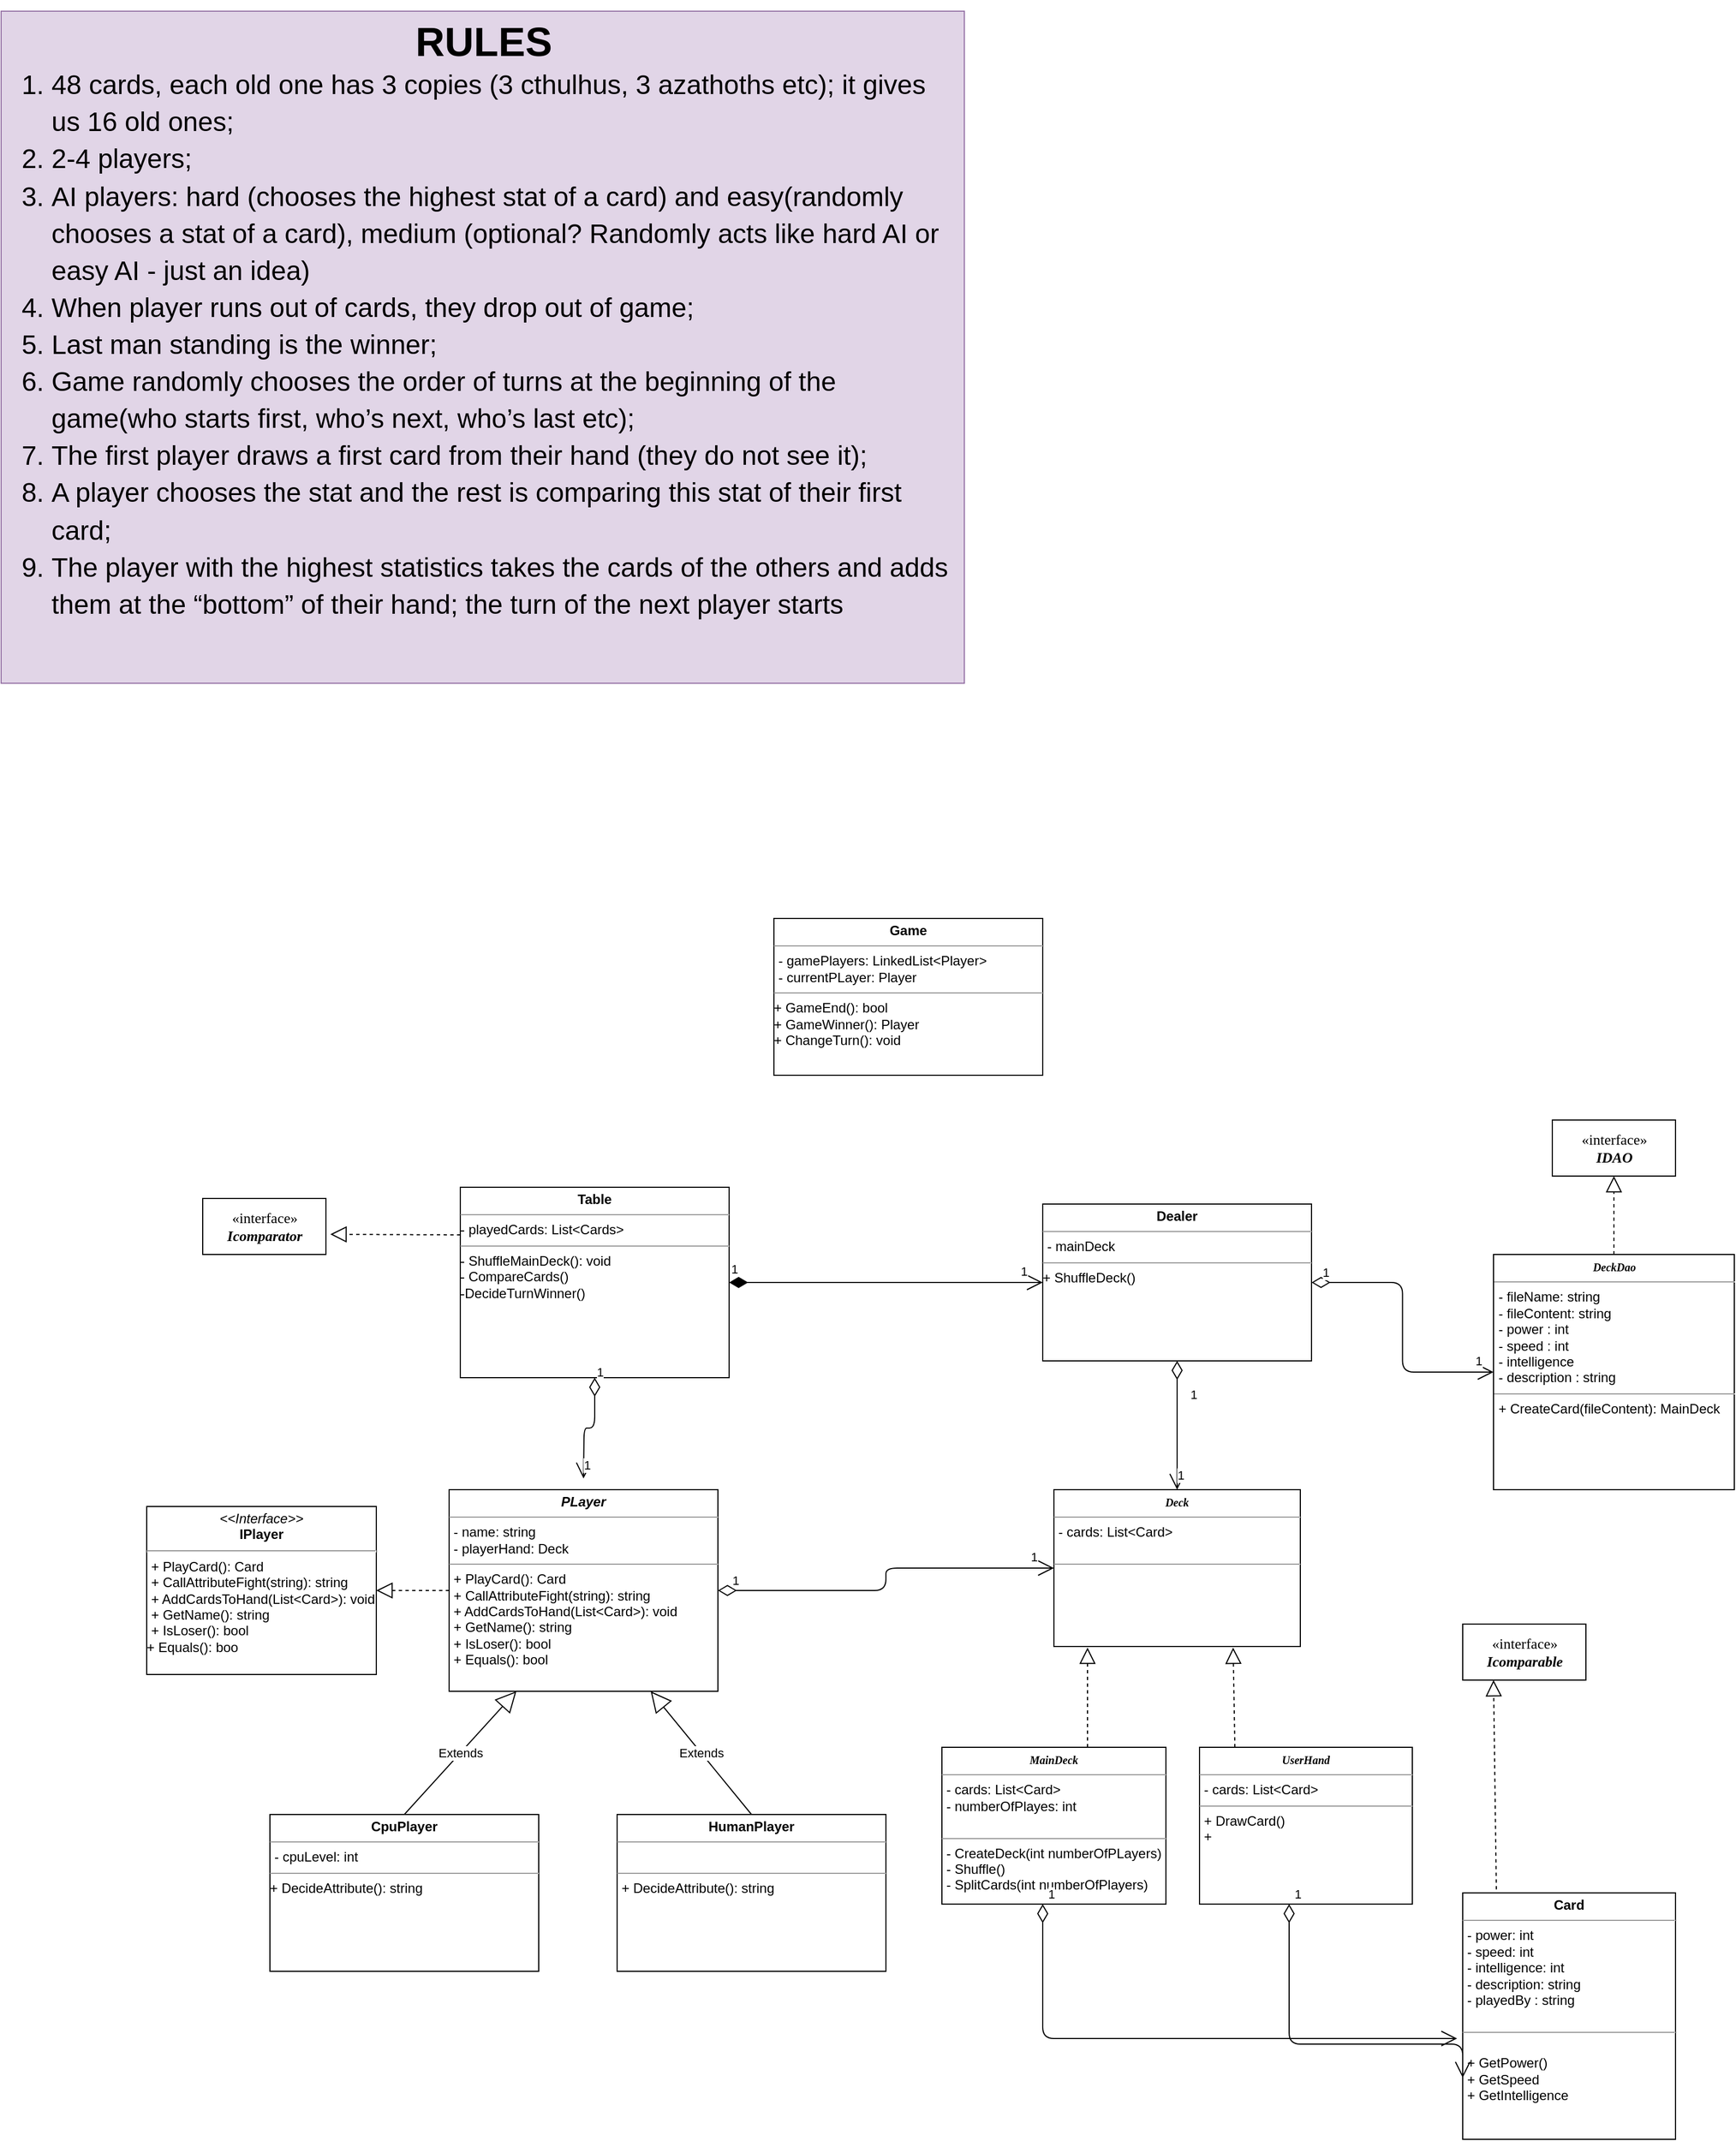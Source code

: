 <mxfile version="13.3.4" type="google"><diagram name="Page-1" id="c4acf3e9-155e-7222-9cf6-157b1a14988f"><mxGraphModel dx="3346" dy="1972" grid="1" gridSize="10" guides="1" tooltips="1" connect="1" arrows="1" fold="1" page="1" pageScale="1" pageWidth="850" pageHeight="1100" background="#ffffff" math="0" shadow="0"><root><mxCell id="0"/><mxCell id="1" parent="0"/><mxCell id="5d2195bd80daf111-9" value="&lt;p style=&quot;margin: 0px ; margin-top: 4px ; text-align: center&quot;&gt;&lt;b&gt;Card&lt;/b&gt;&lt;/p&gt;&lt;hr size=&quot;1&quot;&gt;&lt;p style=&quot;margin: 0px ; margin-left: 4px&quot;&gt;- power: int&lt;br&gt;- speed: int&lt;/p&gt;&lt;p style=&quot;margin: 0px ; margin-left: 4px&quot;&gt;- intelligence: int&lt;/p&gt;&lt;p style=&quot;margin: 0px ; margin-left: 4px&quot;&gt;- description: string&lt;/p&gt;&lt;p style=&quot;margin: 0px ; margin-left: 4px&quot;&gt;- playedBy : string&lt;/p&gt;&lt;p style=&quot;margin: 0px ; margin-left: 4px&quot;&gt;&lt;br&gt;&lt;/p&gt;&lt;hr size=&quot;1&quot;&gt;&lt;p style=&quot;margin: 0px ; margin-left: 4px&quot;&gt;&lt;br&gt;+ GetPower()&lt;/p&gt;&lt;p style=&quot;margin: 0px ; margin-left: 4px&quot;&gt;+ GetSpeed&lt;/p&gt;&lt;p style=&quot;margin: 0px ; margin-left: 4px&quot;&gt;+ GetIntelligence&lt;/p&gt;&lt;p style=&quot;margin: 0px ; margin-left: 4px&quot;&gt;&lt;br&gt;&lt;/p&gt;" style="verticalAlign=top;align=left;overflow=fill;fontSize=12;fontFamily=Helvetica;html=1;rounded=0;shadow=0;comic=0;labelBackgroundColor=none;strokeWidth=1" parent="1" vertex="1"><mxGeometry x="375" y="640" width="190" height="220" as="geometry"/></mxCell><mxCell id="5d2195bd80daf111-13" value="&lt;font style=&quot;font-size: 13px&quot;&gt;«interface»&lt;br&gt;&lt;i&gt;&lt;b&gt;Icomparable&lt;/b&gt;&lt;/i&gt;&lt;/font&gt;" style="html=1;rounded=0;shadow=0;comic=0;labelBackgroundColor=none;strokeWidth=1;fontFamily=Verdana;fontSize=10;align=center;" parent="1" vertex="1"><mxGeometry x="375" y="400" width="110" height="50" as="geometry"/></mxCell><mxCell id="zJbqKSlz1I0cdjYQfldE-4" value="" style="endArrow=block;dashed=1;endFill=0;endSize=12;html=1;entryX=0.25;entryY=1;entryDx=0;entryDy=0;exitX=0.158;exitY=-0.014;exitDx=0;exitDy=0;exitPerimeter=0;" parent="1" source="5d2195bd80daf111-9" target="5d2195bd80daf111-13" edge="1"><mxGeometry width="160" relative="1" as="geometry"><mxPoint x="403" y="600" as="sourcePoint"/><mxPoint x="220" y="587" as="targetPoint"/></mxGeometry></mxCell><mxCell id="zJbqKSlz1I0cdjYQfldE-5" value="&lt;p style=&quot;margin: 0px ; margin-top: 4px ; text-align: center&quot;&gt;&lt;i style=&quot;font-family: &amp;#34;verdana&amp;#34; ; font-size: 10px&quot;&gt;&lt;b&gt;Deck&lt;/b&gt;&lt;/i&gt;&lt;br&gt;&lt;/p&gt;&lt;hr size=&quot;1&quot;&gt;&lt;p style=&quot;margin: 0px ; margin-left: 4px&quot;&gt;&lt;span&gt;- cards: List&amp;lt;Card&amp;gt;&lt;/span&gt;&lt;br&gt;&lt;/p&gt;&lt;p style=&quot;margin: 0px ; margin-left: 4px&quot;&gt;&lt;br&gt;&lt;/p&gt;&lt;hr size=&quot;1&quot;&gt;&lt;p style=&quot;margin: 0px ; margin-left: 4px&quot;&gt;&lt;br&gt;&lt;/p&gt;" style="verticalAlign=top;align=left;overflow=fill;fontSize=12;fontFamily=Helvetica;html=1;rounded=0;shadow=0;comic=0;labelBackgroundColor=none;strokeWidth=1" parent="1" vertex="1"><mxGeometry x="10" y="280" width="220" height="140" as="geometry"/></mxCell><mxCell id="knvV5cfV0-kSAaih6F3k-11" value="&lt;p style=&quot;margin: 0px ; margin-top: 4px ; text-align: center&quot;&gt;&lt;i&gt;&lt;b&gt;PLayer&lt;/b&gt;&lt;/i&gt;&lt;br&gt;&lt;/p&gt;&lt;hr size=&quot;1&quot;&gt;&lt;p style=&quot;margin: 0px ; margin-left: 4px&quot;&gt;- name: string&lt;/p&gt;&lt;p style=&quot;margin: 0px ; margin-left: 4px&quot;&gt;- playerHand: Deck&lt;br&gt;&lt;/p&gt;&lt;hr size=&quot;1&quot;&gt;&lt;p style=&quot;margin: 0px ; margin-left: 4px&quot;&gt;+ PlayCard(): Card&lt;br&gt;+ CallAttributeFight(string): string&lt;br&gt;&lt;/p&gt;&lt;p style=&quot;margin: 0px ; margin-left: 4px&quot;&gt;+ AddCardsToHand(List&amp;lt;Card&amp;gt;): void&lt;/p&gt;&lt;p style=&quot;margin: 0px ; margin-left: 4px&quot;&gt;+ GetName(): string&lt;br&gt;&lt;/p&gt;&lt;p style=&quot;margin: 0px ; margin-left: 4px&quot;&gt;+ IsLoser(): bool&lt;/p&gt;&lt;p style=&quot;margin: 0px ; margin-left: 4px&quot;&gt;+ Equals(): bool&lt;br&gt;&lt;/p&gt;&lt;p style=&quot;margin: 0px ; margin-left: 4px&quot;&gt;&lt;br&gt;&lt;/p&gt;" style="verticalAlign=top;align=left;overflow=fill;fontSize=12;fontFamily=Helvetica;html=1;rounded=0;shadow=0;comic=0;labelBackgroundColor=none;strokeWidth=1" parent="1" vertex="1"><mxGeometry x="-530" y="280" width="240" height="180" as="geometry"/></mxCell><mxCell id="zJbqKSlz1I0cdjYQfldE-6" value="&lt;p style=&quot;margin: 4px 0px 0px ; text-align: center&quot;&gt;&lt;font face=&quot;verdana&quot;&gt;&lt;span style=&quot;font-size: 10px&quot;&gt;&lt;b&gt;&lt;i&gt;MainDeck&lt;/i&gt;&lt;/b&gt;&lt;/span&gt;&lt;/font&gt;&lt;/p&gt;&lt;hr size=&quot;1&quot;&gt;&lt;p style=&quot;margin: 0px 0px 0px 4px&quot;&gt;- cards: List&amp;lt;Card&amp;gt;&lt;br&gt;&lt;/p&gt;&lt;p style=&quot;margin: 0px 0px 0px 4px&quot;&gt;- numberOfPlayes: int&lt;/p&gt;&lt;p style=&quot;margin: 0px 0px 0px 4px&quot;&gt;&lt;br&gt;&lt;/p&gt;&lt;hr size=&quot;1&quot;&gt;&lt;p style=&quot;margin: 0px 0px 0px 4px&quot;&gt;- CreateDeck(int numberOfPLayers)&lt;/p&gt;&lt;p style=&quot;margin: 0px 0px 0px 4px&quot;&gt;- Shuffle()&lt;br&gt;- SplitCards(int numberOfPlayers)&lt;/p&gt;" style="verticalAlign=top;align=left;overflow=fill;fontSize=12;fontFamily=Helvetica;html=1;rounded=0;shadow=0;comic=0;labelBackgroundColor=none;strokeWidth=1" parent="1" vertex="1"><mxGeometry x="-90" y="510" width="200" height="140" as="geometry"/></mxCell><mxCell id="zJbqKSlz1I0cdjYQfldE-7" value="&lt;p style=&quot;margin: 0px ; margin-top: 4px ; text-align: center&quot;&gt;&lt;i style=&quot;font-family: &amp;#34;verdana&amp;#34; ; font-size: 10px&quot;&gt;&lt;b&gt;UserHand&lt;/b&gt;&lt;/i&gt;&lt;/p&gt;&lt;hr size=&quot;1&quot;&gt;&lt;p style=&quot;margin: 0px ; margin-left: 4px&quot;&gt;&lt;span&gt;- cards: List&amp;lt;Card&amp;gt;&lt;/span&gt;&lt;br&gt;&lt;/p&gt;&lt;hr size=&quot;1&quot;&gt;&lt;p style=&quot;margin: 0px ; margin-left: 4px&quot;&gt;+ DrawCard()&lt;br&gt;+&amp;nbsp;&lt;/p&gt;" style="verticalAlign=top;align=left;overflow=fill;fontSize=12;fontFamily=Helvetica;html=1;rounded=0;shadow=0;comic=0;labelBackgroundColor=none;strokeWidth=1" parent="1" vertex="1"><mxGeometry x="140" y="510" width="190" height="140" as="geometry"/></mxCell><mxCell id="knvV5cfV0-kSAaih6F3k-12" value="&lt;p style=&quot;margin: 0px ; margin-top: 4px ; text-align: center&quot;&gt;&lt;b&gt;HumanPlayer&lt;/b&gt;&lt;br&gt;&lt;/p&gt;&lt;hr size=&quot;1&quot;&gt;&lt;br&gt;&lt;hr size=&quot;1&quot;&gt;&lt;p style=&quot;margin: 0px ; margin-left: 4px&quot;&gt;+ DecideAttribute(): string &lt;br&gt;&lt;/p&gt;" style="verticalAlign=top;align=left;overflow=fill;fontSize=12;fontFamily=Helvetica;html=1;rounded=0;shadow=0;comic=0;labelBackgroundColor=none;strokeWidth=1" parent="1" vertex="1"><mxGeometry x="-380" y="570" width="240" height="140" as="geometry"/></mxCell><mxCell id="knvV5cfV0-kSAaih6F3k-13" value="&lt;p style=&quot;margin: 0px ; margin-top: 4px ; text-align: center&quot;&gt;&lt;i&gt;&amp;lt;&amp;lt;Interface&amp;gt;&amp;gt;&lt;/i&gt;&lt;br&gt;&lt;b&gt;IPlayer&lt;/b&gt;&lt;/p&gt;&lt;hr&gt;&lt;p style=&quot;margin: 0px ; margin-left: 4px&quot;&gt;+ PlayCard(): Card&lt;br&gt;+ CallAttributeFight(string): string&lt;br&gt;&lt;/p&gt;&lt;p style=&quot;margin: 0px ; margin-left: 4px&quot;&gt;+ AddCardsToHand(List&amp;lt;Card&amp;gt;): void&lt;/p&gt;&lt;p style=&quot;margin: 0px ; margin-left: 4px&quot;&gt;+ GetName(): string&lt;br&gt;&lt;/p&gt;&lt;p style=&quot;margin: 0px ; margin-left: 4px&quot;&gt;+ IsLoser(): bool&lt;/p&gt;+ Equals(): boo&lt;div&gt;&lt;br&gt;&lt;/div&gt;" style="verticalAlign=top;align=left;overflow=fill;fontSize=12;fontFamily=Helvetica;html=1;rounded=0;shadow=0;comic=0;labelBackgroundColor=none;strokeWidth=1;strokeColor=#000000;" parent="1" vertex="1"><mxGeometry x="-800" y="295" width="205" height="150" as="geometry"/></mxCell><mxCell id="zJbqKSlz1I0cdjYQfldE-8" value="" style="endArrow=block;dashed=1;endFill=0;endSize=12;html=1;" parent="1" edge="1"><mxGeometry width="160" relative="1" as="geometry"><mxPoint x="40" y="510" as="sourcePoint"/><mxPoint x="40" y="421" as="targetPoint"/></mxGeometry></mxCell><mxCell id="zJbqKSlz1I0cdjYQfldE-9" value="" style="endArrow=block;dashed=1;endFill=0;endSize=12;html=1;exitX=0.153;exitY=-0.007;exitDx=0;exitDy=0;exitPerimeter=0;" parent="1" edge="1"><mxGeometry width="160" relative="1" as="geometry"><mxPoint x="171.57" y="510" as="sourcePoint"/><mxPoint x="170" y="421" as="targetPoint"/></mxGeometry></mxCell><mxCell id="knvV5cfV0-kSAaih6F3k-14" value="Extends" style="endArrow=block;endSize=16;endFill=0;html=1;exitX=0.5;exitY=0;exitDx=0;exitDy=0;entryX=0.75;entryY=1;entryDx=0;entryDy=0;" parent="1" source="knvV5cfV0-kSAaih6F3k-12" target="knvV5cfV0-kSAaih6F3k-11" edge="1"><mxGeometry width="160" relative="1" as="geometry"><mxPoint x="-270" y="410" as="sourcePoint"/><mxPoint x="-110" y="410" as="targetPoint"/></mxGeometry></mxCell><mxCell id="knvV5cfV0-kSAaih6F3k-16" value="&lt;p style=&quot;margin: 0px ; margin-top: 4px ; text-align: center&quot;&gt;&lt;b&gt;CpuPlayer&lt;/b&gt;&lt;br&gt;&lt;/p&gt;&lt;hr size=&quot;1&quot;&gt;&lt;p style=&quot;margin: 0px ; margin-left: 4px&quot;&gt;- cpuLevel: int&lt;br&gt;&lt;/p&gt;&lt;hr size=&quot;1&quot;&gt;+ DecideAttribute(): string" style="verticalAlign=top;align=left;overflow=fill;fontSize=12;fontFamily=Helvetica;html=1;rounded=0;shadow=0;comic=0;labelBackgroundColor=none;strokeWidth=1" parent="1" vertex="1"><mxGeometry x="-690" y="570" width="240" height="140" as="geometry"/></mxCell><mxCell id="knvV5cfV0-kSAaih6F3k-17" value="Extends" style="endArrow=block;endSize=16;endFill=0;html=1;exitX=0.5;exitY=0;exitDx=0;exitDy=0;entryX=0.25;entryY=1;entryDx=0;entryDy=0;" parent="1" source="knvV5cfV0-kSAaih6F3k-16" target="knvV5cfV0-kSAaih6F3k-11" edge="1"><mxGeometry width="160" relative="1" as="geometry"><mxPoint x="-420" y="546" as="sourcePoint"/><mxPoint x="-520" y="410" as="targetPoint"/></mxGeometry></mxCell><mxCell id="knvV5cfV0-kSAaih6F3k-19" value="" style="endArrow=block;dashed=1;endFill=0;endSize=12;html=1;entryX=1;entryY=0.5;entryDx=0;entryDy=0;exitX=0;exitY=0.5;exitDx=0;exitDy=0;" parent="1" source="knvV5cfV0-kSAaih6F3k-11" target="knvV5cfV0-kSAaih6F3k-13" edge="1"><mxGeometry width="160" relative="1" as="geometry"><mxPoint x="-500" y="190" as="sourcePoint"/><mxPoint x="-340" y="190" as="targetPoint"/></mxGeometry></mxCell><mxCell id="zJbqKSlz1I0cdjYQfldE-13" value="1" style="endArrow=open;html=1;endSize=12;startArrow=diamondThin;startSize=14;startFill=0;edgeStyle=orthogonalEdgeStyle;align=left;verticalAlign=bottom;entryX=0;entryY=0.75;entryDx=0;entryDy=0;" parent="1" target="5d2195bd80daf111-9" edge="1"><mxGeometry x="-1" y="3" relative="1" as="geometry"><mxPoint x="220" y="650" as="sourcePoint"/><mxPoint x="380" y="650" as="targetPoint"/><Array as="points"><mxPoint x="220" y="775"/></Array></mxGeometry></mxCell><mxCell id="zJbqKSlz1I0cdjYQfldE-14" value="1" style="endArrow=open;html=1;endSize=12;startArrow=diamondThin;startSize=14;startFill=0;edgeStyle=orthogonalEdgeStyle;align=left;verticalAlign=bottom;" parent="1" edge="1"><mxGeometry x="-1" y="3" relative="1" as="geometry"><mxPoint y="650" as="sourcePoint"/><mxPoint x="370" y="770" as="targetPoint"/><Array as="points"><mxPoint y="770"/></Array></mxGeometry></mxCell><mxCell id="zJbqKSlz1I0cdjYQfldE-15" style="edgeStyle=orthogonalEdgeStyle;rounded=0;orthogonalLoop=1;jettySize=auto;html=1;exitX=0.5;exitY=1;exitDx=0;exitDy=0;" parent="1" source="zJbqKSlz1I0cdjYQfldE-5" target="zJbqKSlz1I0cdjYQfldE-5" edge="1"><mxGeometry relative="1" as="geometry"/></mxCell><mxCell id="zJbqKSlz1I0cdjYQfldE-16" value="&lt;font style=&quot;font-size: 13px&quot;&gt;«interface»&lt;br&gt;&lt;i&gt;&lt;b&gt;Icomparator&lt;/b&gt;&lt;/i&gt;&lt;/font&gt;" style="html=1;rounded=0;shadow=0;comic=0;labelBackgroundColor=none;strokeWidth=1;fontFamily=Verdana;fontSize=10;align=center;" parent="1" vertex="1"><mxGeometry x="-750" y="20" width="110" height="50" as="geometry"/></mxCell><mxCell id="zJbqKSlz1I0cdjYQfldE-20" value="" style="endArrow=block;dashed=1;endFill=0;endSize=12;html=1;exitX=0;exitY=0.25;exitDx=0;exitDy=0;entryX=1.036;entryY=0.64;entryDx=0;entryDy=0;entryPerimeter=0;" parent="1" source="zDq9rpyHAL72L7RHQZ0R-6" target="zJbqKSlz1I0cdjYQfldE-16" edge="1"><mxGeometry width="160" relative="1" as="geometry"><mxPoint x="705" y="520" as="sourcePoint"/><mxPoint x="520" y="460" as="targetPoint"/></mxGeometry></mxCell><mxCell id="zJbqKSlz1I0cdjYQfldE-22" value="&lt;p style=&quot;margin: 4px 0px 0px ; text-align: center&quot;&gt;&lt;font face=&quot;verdana&quot;&gt;&lt;span style=&quot;font-size: 10px&quot;&gt;&lt;b&gt;&lt;i&gt;DeckDao&lt;/i&gt;&lt;/b&gt;&lt;/span&gt;&lt;/font&gt;&lt;/p&gt;&lt;hr size=&quot;1&quot;&gt;&lt;p style=&quot;margin: 0px 0px 0px 4px&quot;&gt;- fileName: string&lt;/p&gt;&lt;p style=&quot;margin: 0px 0px 0px 4px&quot;&gt;- fileContent: string&lt;/p&gt;&lt;p style=&quot;margin: 0px 0px 0px 4px&quot;&gt;- power : int&lt;/p&gt;&lt;p style=&quot;margin: 0px 0px 0px 4px&quot;&gt;- speed : int&lt;/p&gt;&lt;p style=&quot;margin: 0px 0px 0px 4px&quot;&gt;- intelligence&lt;/p&gt;&lt;p style=&quot;margin: 0px 0px 0px 4px&quot;&gt;- description : string&lt;/p&gt;&lt;hr size=&quot;1&quot;&gt;&lt;p style=&quot;margin: 0px 0px 0px 4px&quot;&gt;+ CreateCard(fileContent): MainDeck&lt;/p&gt;&lt;p style=&quot;margin: 0px 0px 0px 4px&quot;&gt;&lt;br&gt;&lt;/p&gt;" style="verticalAlign=top;align=left;overflow=fill;fontSize=12;fontFamily=Helvetica;html=1;rounded=0;shadow=0;comic=0;labelBackgroundColor=none;strokeWidth=1" parent="1" vertex="1"><mxGeometry x="402.5" y="70" width="215" height="210" as="geometry"/></mxCell><mxCell id="zJbqKSlz1I0cdjYQfldE-23" value="&lt;font style=&quot;font-size: 13px&quot;&gt;«interface»&lt;br&gt;&lt;i&gt;&lt;b&gt;IDAO&lt;/b&gt;&lt;/i&gt;&lt;/font&gt;" style="html=1;rounded=0;shadow=0;comic=0;labelBackgroundColor=none;strokeWidth=1;fontFamily=Verdana;fontSize=10;align=center;" parent="1" vertex="1"><mxGeometry x="455" y="-50" width="110" height="50" as="geometry"/></mxCell><mxCell id="zJbqKSlz1I0cdjYQfldE-24" value="" style="endArrow=block;dashed=1;endFill=0;endSize=12;html=1;exitX=0.5;exitY=0;exitDx=0;exitDy=0;entryX=0.5;entryY=1;entryDx=0;entryDy=0;" parent="1" source="zJbqKSlz1I0cdjYQfldE-22" target="zJbqKSlz1I0cdjYQfldE-23" edge="1"><mxGeometry width="160" relative="1" as="geometry"><mxPoint x="704.41" y="890" as="sourcePoint"/><mxPoint x="704.41" y="820" as="targetPoint"/></mxGeometry></mxCell><mxCell id="r5YRLTdHEsEdtUXUb9aM-1" value="&lt;h1&gt;&lt;span id=&quot;docs-internal-guid-c9c8c73b-7fff-2d49-fba3-f013e277c60d&quot;&gt;&lt;font&gt;&lt;div style=&quot;text-align: center&quot;&gt;&lt;font face=&quot;arial&quot; style=&quot;font-size: 36px&quot;&gt;RULES&lt;/font&gt;&lt;/div&gt;&lt;ol style=&quot;font-size: 24px ; font-weight: normal ; margin-top: 0px ; margin-bottom: 0px&quot;&gt;&lt;li dir=&quot;ltr&quot; style=&quot;list-style-type: decimal ; font-family: &amp;#34;arial&amp;#34; ; background-color: transparent ; vertical-align: baseline&quot;&gt;&lt;p dir=&quot;ltr&quot; style=&quot;line-height: 1.38 ; margin-top: 0pt ; margin-bottom: 0pt&quot;&gt;&lt;span style=&quot;background-color: transparent ; vertical-align: baseline&quot;&gt;&lt;font&gt;48 cards, each old one has 3 copies (3 cthulhus, 3 azathoths etc); it gives us 16 old ones;&lt;/font&gt;&lt;/span&gt;&lt;/p&gt;&lt;/li&gt;&lt;li dir=&quot;ltr&quot; style=&quot;list-style-type: decimal ; font-family: &amp;#34;arial&amp;#34; ; background-color: transparent ; vertical-align: baseline&quot;&gt;&lt;p dir=&quot;ltr&quot; style=&quot;line-height: 1.38 ; margin-top: 0pt ; margin-bottom: 0pt&quot;&gt;&lt;span style=&quot;background-color: transparent ; vertical-align: baseline&quot;&gt;2-4 players;&lt;/span&gt;&lt;/p&gt;&lt;/li&gt;&lt;li dir=&quot;ltr&quot; style=&quot;list-style-type: decimal ; font-family: &amp;#34;arial&amp;#34; ; background-color: transparent ; vertical-align: baseline&quot;&gt;&lt;p dir=&quot;ltr&quot; style=&quot;line-height: 1.38 ; margin-top: 0pt ; margin-bottom: 0pt&quot;&gt;&lt;span style=&quot;background-color: transparent ; vertical-align: baseline&quot;&gt;AI players: hard (chooses the highest stat of a card) and easy(randomly chooses a stat of a card), medium (optional? Randomly acts like hard AI or easy AI - just an idea)&lt;/span&gt;&lt;/p&gt;&lt;/li&gt;&lt;li dir=&quot;ltr&quot; style=&quot;list-style-type: decimal ; font-family: &amp;#34;arial&amp;#34; ; background-color: transparent ; vertical-align: baseline&quot;&gt;&lt;p dir=&quot;ltr&quot; style=&quot;line-height: 1.38 ; margin-top: 0pt ; margin-bottom: 0pt&quot;&gt;&lt;span style=&quot;background-color: transparent ; vertical-align: baseline&quot;&gt;When player runs out of cards, they drop out of game;&lt;/span&gt;&lt;/p&gt;&lt;/li&gt;&lt;li dir=&quot;ltr&quot; style=&quot;list-style-type: decimal ; font-family: &amp;#34;arial&amp;#34; ; background-color: transparent ; vertical-align: baseline&quot;&gt;&lt;p dir=&quot;ltr&quot; style=&quot;line-height: 1.38 ; margin-top: 0pt ; margin-bottom: 0pt&quot;&gt;&lt;span style=&quot;background-color: transparent ; vertical-align: baseline&quot;&gt;Last man standing is the winner;&lt;/span&gt;&lt;/p&gt;&lt;/li&gt;&lt;li dir=&quot;ltr&quot; style=&quot;list-style-type: decimal ; font-family: &amp;#34;arial&amp;#34; ; background-color: transparent ; vertical-align: baseline&quot;&gt;&lt;p dir=&quot;ltr&quot; style=&quot;line-height: 1.38 ; margin-top: 0pt ; margin-bottom: 0pt&quot;&gt;&lt;span style=&quot;background-color: transparent ; vertical-align: baseline&quot;&gt;Game randomly chooses the order of turns at the beginning of the game(who starts first, who’s next, who’s last etc);&lt;/span&gt;&lt;/p&gt;&lt;/li&gt;&lt;li dir=&quot;ltr&quot; style=&quot;list-style-type: decimal ; font-family: &amp;#34;arial&amp;#34; ; background-color: transparent ; vertical-align: baseline&quot;&gt;&lt;p dir=&quot;ltr&quot; style=&quot;line-height: 1.38 ; margin-top: 0pt ; margin-bottom: 0pt&quot;&gt;&lt;span style=&quot;background-color: transparent ; vertical-align: baseline&quot;&gt;The first player draws a first card from their hand (they do not see it);&lt;/span&gt;&lt;/p&gt;&lt;/li&gt;&lt;li dir=&quot;ltr&quot; style=&quot;list-style-type: decimal ; font-family: &amp;#34;arial&amp;#34; ; background-color: transparent ; vertical-align: baseline&quot;&gt;&lt;p dir=&quot;ltr&quot; style=&quot;line-height: 1.38 ; margin-top: 0pt ; margin-bottom: 0pt&quot;&gt;&lt;span style=&quot;background-color: transparent ; vertical-align: baseline&quot;&gt;A player chooses the stat and the rest is comparing this stat of their first card;&lt;/span&gt;&lt;/p&gt;&lt;/li&gt;&lt;li dir=&quot;ltr&quot; style=&quot;list-style-type: decimal ; font-family: &amp;#34;arial&amp;#34; ; background-color: transparent ; vertical-align: baseline&quot;&gt;&lt;p dir=&quot;ltr&quot; style=&quot;line-height: 1.38 ; margin-top: 0pt ; margin-bottom: 0pt&quot;&gt;&lt;span style=&quot;background-color: transparent ; vertical-align: baseline&quot;&gt;The player with the highest statistics takes the cards of the others and adds them at the “bottom” of their hand; the turn of the next player starts&lt;/span&gt;&lt;/p&gt;&lt;/li&gt;&lt;/ol&gt;&lt;/font&gt;&lt;/span&gt;&lt;/h1&gt;" style="text;html=1;strokeColor=#9673a6;fillColor=#e1d5e7;spacing=5;spacingTop=-20;whiteSpace=wrap;overflow=hidden;rounded=0;" parent="1" vertex="1"><mxGeometry x="-930" y="-1040" width="860" height="600" as="geometry"/></mxCell><mxCell id="r5YRLTdHEsEdtUXUb9aM-3" style="edgeStyle=orthogonalEdgeStyle;rounded=0;orthogonalLoop=1;jettySize=auto;html=1;exitX=0.5;exitY=1;exitDx=0;exitDy=0;" parent="1" source="r5YRLTdHEsEdtUXUb9aM-1" target="r5YRLTdHEsEdtUXUb9aM-1" edge="1"><mxGeometry relative="1" as="geometry"/></mxCell><mxCell id="zDq9rpyHAL72L7RHQZ0R-3" value="1" style="endArrow=open;html=1;endSize=12;startArrow=diamondThin;startSize=14;startFill=0;edgeStyle=orthogonalEdgeStyle;align=left;verticalAlign=bottom;" parent="1" source="knvV5cfV0-kSAaih6F3k-11" target="zJbqKSlz1I0cdjYQfldE-5" edge="1"><mxGeometry x="-0.933" relative="1" as="geometry"><mxPoint x="-240" y="360" as="sourcePoint"/><mxPoint x="-80" y="360" as="targetPoint"/><mxPoint as="offset"/></mxGeometry></mxCell><mxCell id="zDq9rpyHAL72L7RHQZ0R-4" value="1" style="edgeLabel;html=1;align=center;verticalAlign=middle;resizable=0;points=[];" parent="zDq9rpyHAL72L7RHQZ0R-3" vertex="1" connectable="0"><mxGeometry x="0.887" y="3" relative="1" as="geometry"><mxPoint y="-7" as="offset"/></mxGeometry></mxCell><mxCell id="zDq9rpyHAL72L7RHQZ0R-6" value="&lt;p style=&quot;margin: 0px ; margin-top: 4px ; text-align: center&quot;&gt;&lt;b&gt;Table&lt;/b&gt;&lt;br&gt;&lt;/p&gt;&lt;hr size=&quot;1&quot;&gt;- playedCards: List&amp;lt;Cards&amp;gt;&lt;br&gt;&lt;hr size=&quot;1&quot;&gt;- ShuffleMainDeck(): void&lt;br&gt;- CompareCards()&lt;br&gt;-DecideTurnWinner()&amp;nbsp;&lt;br&gt;&lt;br&gt;&lt;p style=&quot;margin: 0px ; margin-left: 4px&quot;&gt;&lt;br&gt;&lt;/p&gt;" style="verticalAlign=top;align=left;overflow=fill;fontSize=12;fontFamily=Helvetica;html=1;rounded=0;shadow=0;comic=0;labelBackgroundColor=none;strokeWidth=1" parent="1" vertex="1"><mxGeometry x="-520" y="10" width="240" height="170" as="geometry"/></mxCell><mxCell id="zDq9rpyHAL72L7RHQZ0R-7" value="1" style="endArrow=open;html=1;endSize=12;startArrow=diamondThin;startSize=14;startFill=0;edgeStyle=orthogonalEdgeStyle;align=left;verticalAlign=bottom;entryX=0.5;entryY=0;entryDx=0;entryDy=0;" parent="1" source="zDq9rpyHAL72L7RHQZ0R-9" target="zJbqKSlz1I0cdjYQfldE-5" edge="1"><mxGeometry x="-0.333" y="10" relative="1" as="geometry"><mxPoint x="-270" y="230" as="sourcePoint"/><mxPoint x="30" y="230" as="targetPoint"/><mxPoint as="offset"/></mxGeometry></mxCell><mxCell id="zDq9rpyHAL72L7RHQZ0R-8" value="1" style="edgeLabel;html=1;align=center;verticalAlign=middle;resizable=0;points=[];" parent="zDq9rpyHAL72L7RHQZ0R-7" vertex="1" connectable="0"><mxGeometry x="0.887" y="3" relative="1" as="geometry"><mxPoint y="-7" as="offset"/></mxGeometry></mxCell><mxCell id="zDq9rpyHAL72L7RHQZ0R-9" value="&lt;p style=&quot;margin: 0px ; margin-top: 4px ; text-align: center&quot;&gt;&lt;b&gt;Dealer&lt;/b&gt;&lt;br&gt;&lt;/p&gt;&lt;hr size=&quot;1&quot;&gt;&lt;p style=&quot;margin: 0px ; margin-left: 4px&quot;&gt;- mainDeck&lt;br&gt;&lt;/p&gt;&lt;hr size=&quot;1&quot;&gt;+ ShuffleDeck()" style="verticalAlign=top;align=left;overflow=fill;fontSize=12;fontFamily=Helvetica;html=1;rounded=0;shadow=0;comic=0;labelBackgroundColor=none;strokeWidth=1" parent="1" vertex="1"><mxGeometry y="25" width="240" height="140" as="geometry"/></mxCell><mxCell id="K0MUBOmWtoiN1DbPs1B--4" value="1" style="endArrow=open;html=1;endSize=12;startArrow=diamondThin;startSize=14;startFill=0;edgeStyle=orthogonalEdgeStyle;align=left;verticalAlign=bottom;exitX=1;exitY=0.5;exitDx=0;exitDy=0;" parent="1" source="zDq9rpyHAL72L7RHQZ0R-9" target="zJbqKSlz1I0cdjYQfldE-22" edge="1"><mxGeometry x="-0.933" relative="1" as="geometry"><mxPoint x="390" y="340" as="sourcePoint"/><mxPoint x="690" y="340" as="targetPoint"/><mxPoint as="offset"/></mxGeometry></mxCell><mxCell id="K0MUBOmWtoiN1DbPs1B--5" value="1" style="edgeLabel;html=1;align=center;verticalAlign=middle;resizable=0;points=[];" parent="K0MUBOmWtoiN1DbPs1B--4" connectable="0" vertex="1"><mxGeometry x="0.887" y="3" relative="1" as="geometry"><mxPoint y="-7" as="offset"/></mxGeometry></mxCell><mxCell id="zDq9rpyHAL72L7RHQZ0R-11" value="1" style="endArrow=open;html=1;endSize=12;startArrow=diamondThin;startSize=14;startFill=1;edgeStyle=orthogonalEdgeStyle;align=left;verticalAlign=bottom;" parent="1" source="zDq9rpyHAL72L7RHQZ0R-6" target="zDq9rpyHAL72L7RHQZ0R-9" edge="1"><mxGeometry x="-1" y="3" relative="1" as="geometry"><mxPoint x="-220" y="110" as="sourcePoint"/><mxPoint x="-60" y="110" as="targetPoint"/></mxGeometry></mxCell><mxCell id="zDq9rpyHAL72L7RHQZ0R-12" value="1" style="edgeLabel;html=1;align=center;verticalAlign=middle;resizable=0;points=[];" parent="zDq9rpyHAL72L7RHQZ0R-11" vertex="1" connectable="0"><mxGeometry x="0.81" y="4" relative="1" as="geometry"><mxPoint x="9" y="-6" as="offset"/></mxGeometry></mxCell><mxCell id="zDq9rpyHAL72L7RHQZ0R-13" value="1" style="endArrow=open;html=1;endSize=12;startArrow=diamondThin;startSize=14;startFill=0;edgeStyle=orthogonalEdgeStyle;align=left;verticalAlign=bottom;exitX=0.5;exitY=1;exitDx=0;exitDy=0;" parent="1" source="zDq9rpyHAL72L7RHQZ0R-6" edge="1"><mxGeometry x="-0.933" relative="1" as="geometry"><mxPoint x="-360" y="250" as="sourcePoint"/><mxPoint x="-410" y="270" as="targetPoint"/><mxPoint as="offset"/></mxGeometry></mxCell><mxCell id="zDq9rpyHAL72L7RHQZ0R-14" value="1" style="edgeLabel;html=1;align=center;verticalAlign=middle;resizable=0;points=[];" parent="zDq9rpyHAL72L7RHQZ0R-13" vertex="1" connectable="0"><mxGeometry x="0.887" y="3" relative="1" as="geometry"><mxPoint y="-7" as="offset"/></mxGeometry></mxCell><mxCell id="zDq9rpyHAL72L7RHQZ0R-16" value="&lt;p style=&quot;margin: 0px ; margin-top: 4px ; text-align: center&quot;&gt;&lt;b&gt;Game&lt;/b&gt;&lt;br&gt;&lt;/p&gt;&lt;hr size=&quot;1&quot;&gt;&lt;p style=&quot;margin: 0px ; margin-left: 4px&quot;&gt;- gamePlayers: LinkedList&amp;lt;Player&amp;gt;&lt;/p&gt;&lt;p style=&quot;margin: 0px ; margin-left: 4px&quot;&gt;- currentPLayer: Player&lt;br&gt;&lt;/p&gt;&lt;hr size=&quot;1&quot;&gt;&lt;div&gt;+ GameEnd(): bool&lt;/div&gt;&lt;div&gt;+ GameWinner(): Player&lt;/div&gt;&lt;div&gt;+ ChangeTurn(): void&lt;br&gt;&lt;/div&gt;" style="verticalAlign=top;align=left;overflow=fill;fontSize=12;fontFamily=Helvetica;html=1;rounded=0;shadow=0;comic=0;labelBackgroundColor=none;strokeWidth=1" parent="1" vertex="1"><mxGeometry x="-240" y="-230" width="240" height="140" as="geometry"/></mxCell></root></mxGraphModel></diagram></mxfile>